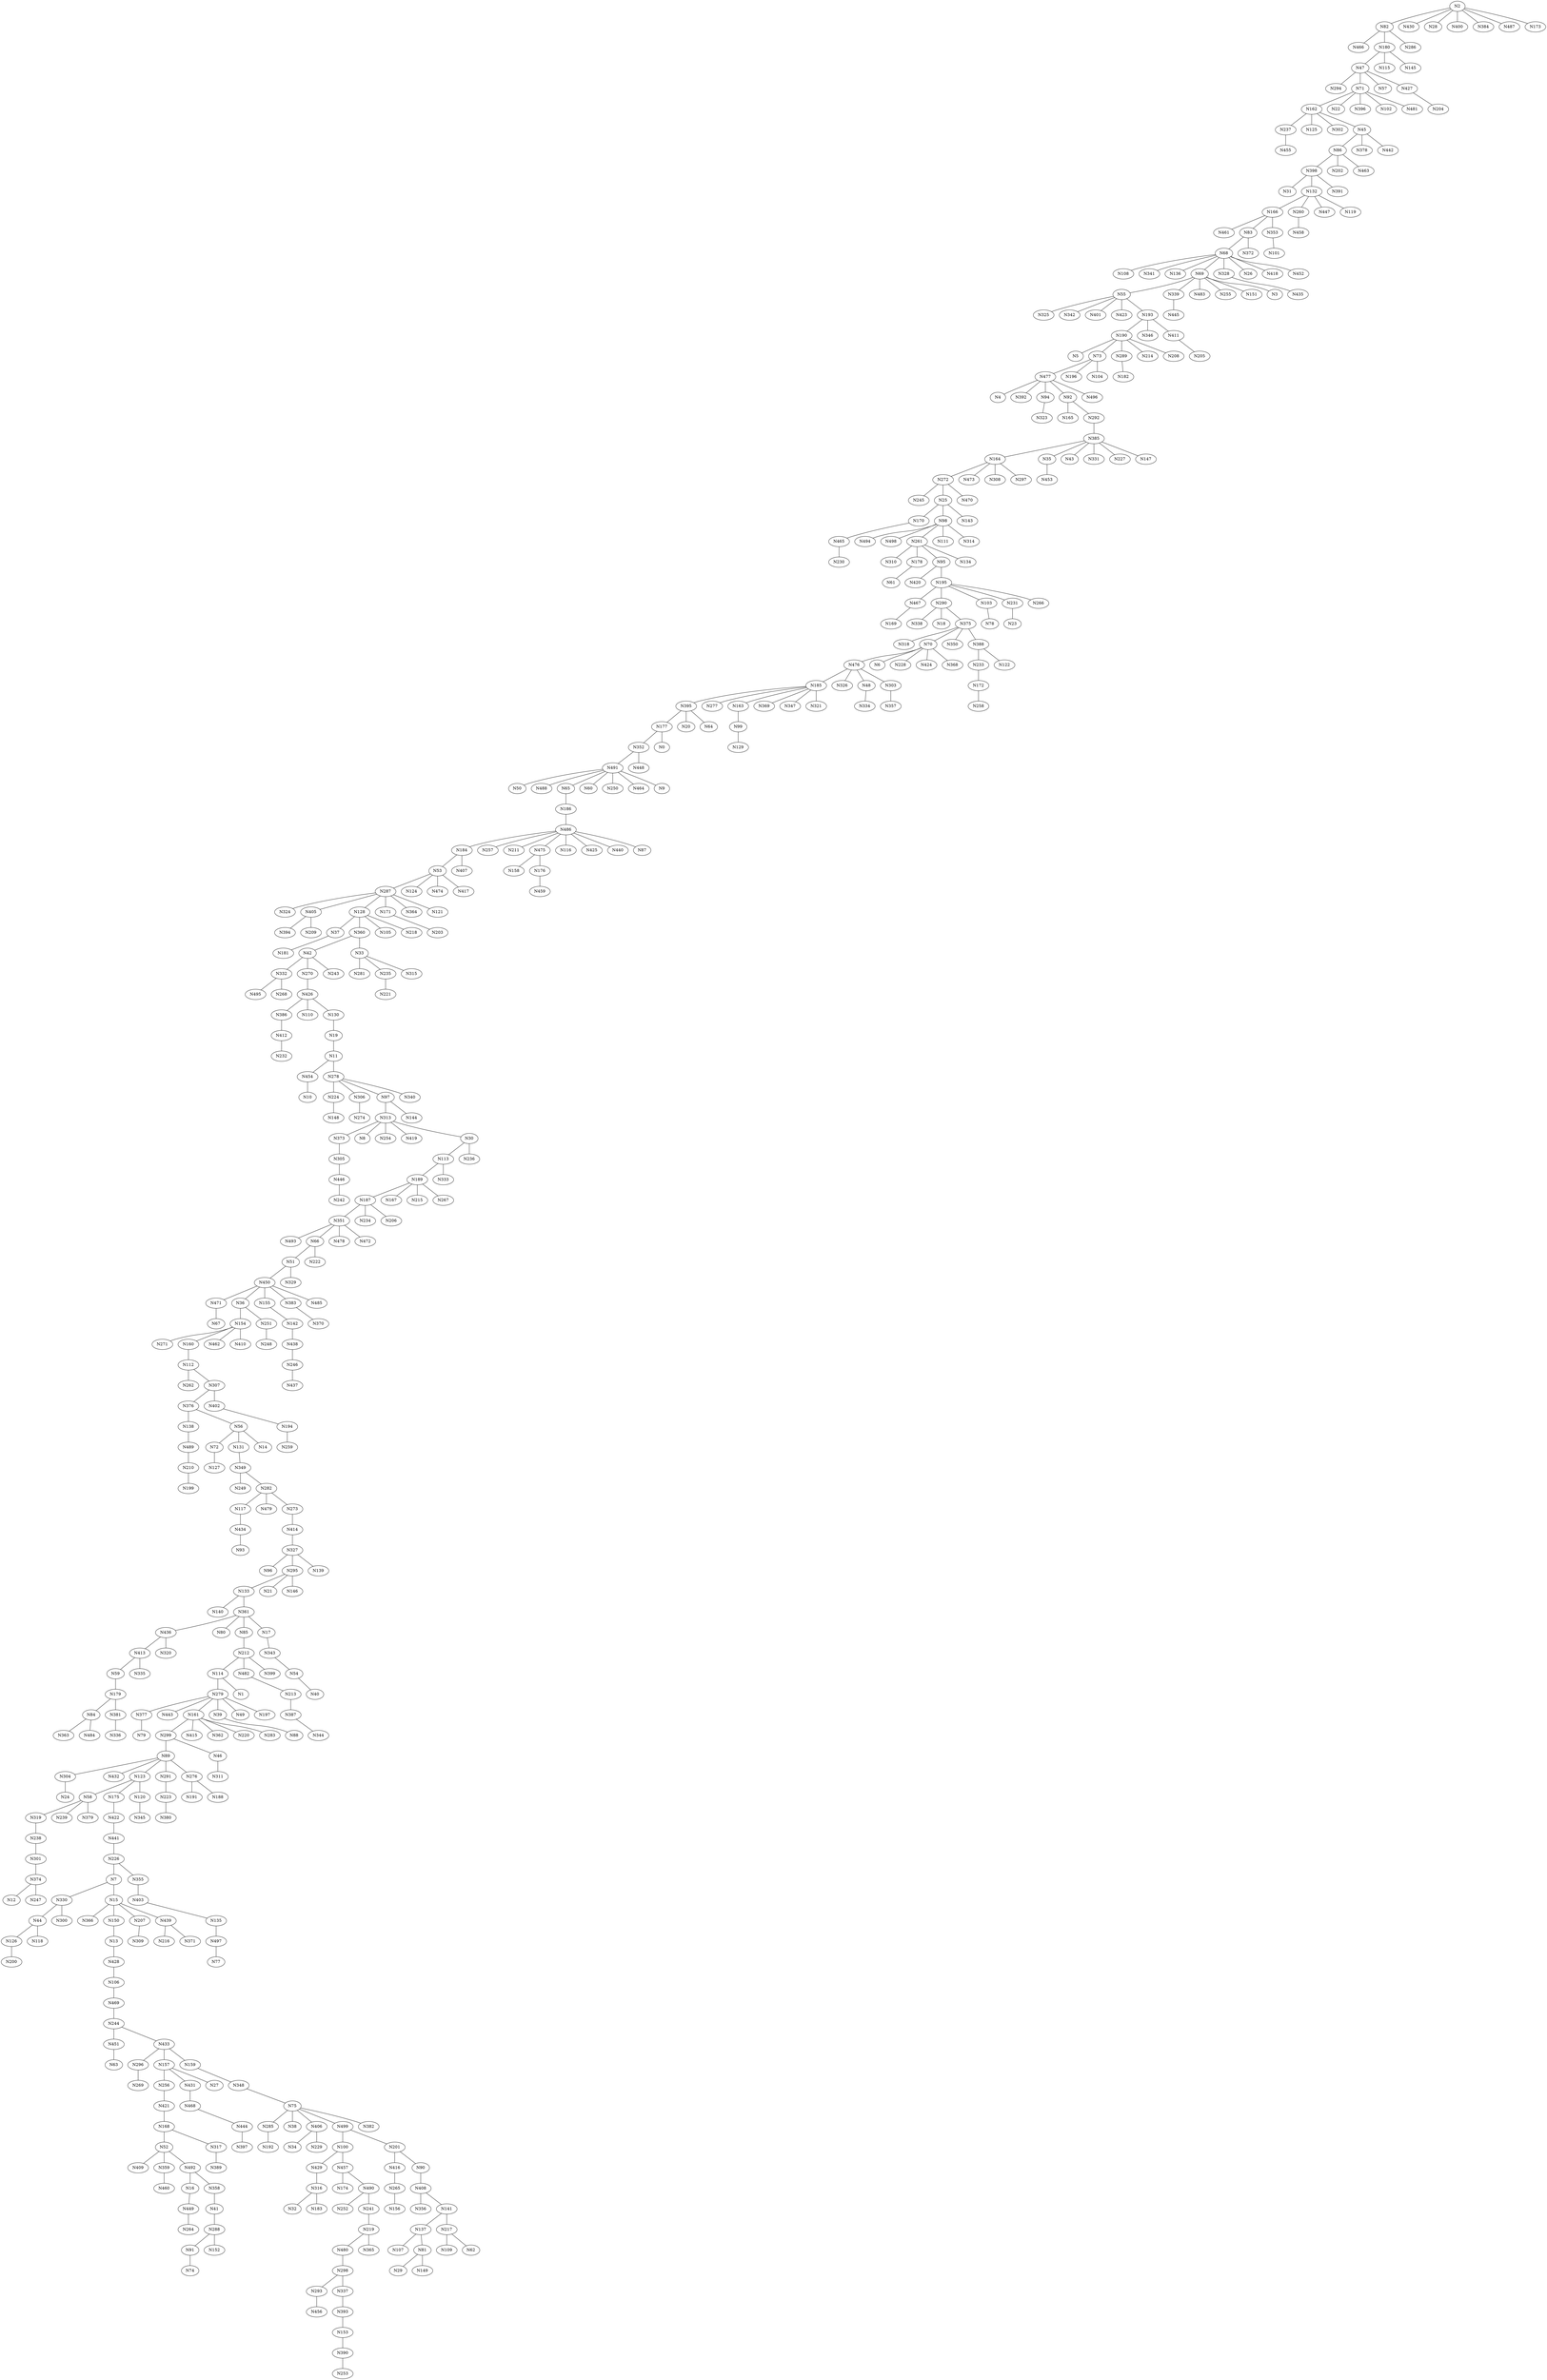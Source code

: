 Graph G {
	N135--N497[weight=28];
	N68--N108[weight=3];
	N451--N63[weight=9];
	N68--N341[weight=41];
	N433--N296[weight=40];
	N408--N356[weight=38];
	N53--N287[weight=16];
	N114--N279[weight=44];
	N395--N177[weight=36];
	N279--N377[weight=16];
	N486--N184[weight=10];
	N373--N305[weight=30];
	N52--N409[weight=2];
	N454--N10[weight=45];
	N170--N465[weight=4];
	N7--N330[weight=50];
	N15--N366[weight=39];
	N82--N466[weight=46];
	N374--N12[weight=6];
	N386--N412[weight=21];
	N429--N316[weight=21];
	N2--N430[weight=37];
	N226--N355[weight=30];
	N316--N32[weight=30];
	N433--N157[weight=50];
	N433--N159[weight=8];
	N42--N332[weight=4];
	N298--N293[weight=11];
	N467--N169[weight=15];
	N213--N387[weight=38];
	N2--N28[weight=23];
	N349--N249[weight=38];
	N162--N237[weight=14];
	N89--N304[weight=6];
	N352--N491[weight=35];
	N154--N271[weight=15];
	N68--N136[weight=6];
	N285--N192[weight=36];
	N376--N138[weight=41];
	N395--N20[weight=43];
	N89--N432[weight=5];
	N75--N38[weight=34];
	N287--N324[weight=28];
	N272--N245[weight=8];
	N154--N160[weight=3];
	N162--N125[weight=29];
	N279--N443[weight=10];
	N359--N460[weight=8];
	N47--N294[weight=22];
	N422--N441[weight=27];
	N224--N148[weight=35];
	N486--N257[weight=13];
	N53--N124[weight=20];
	N398--N31[weight=14];
	N2--N400[weight=12];
	N290--N338[weight=31];
	N15--N150[weight=48];
	N446--N242[weight=36];
	N282--N117[weight=49];
	N282--N479[weight=35];
	N133--N140[weight=30];
	N47--N71[weight=49];
	N469--N244[weight=3];
	N137--N107[weight=39];
	N164--N473[weight=32];
	N313--N8[weight=27];
	N123--N58[weight=5];
	N207--N309[weight=8];
	N194--N259[weight=6];
	N53--N474[weight=19];
	N413--N59[weight=44];
	N37--N181[weight=10];
	N55--N325[weight=42];
	N349--N282[weight=15];
	N492--N16[weight=49];
	N98--N494[weight=10];
	N98--N498[weight=32];
	N296--N269[weight=29];
	N47--N57[weight=1];
	N471--N67[weight=46];
	N251--N248[weight=16];
	N168--N52[weight=43];
	N390--N253[weight=40];
	N290--N18[weight=13];
	N175--N422[weight=28];
	N408--N141[weight=2];
	N190--N5[weight=45];
	N457--N174[weight=46];
	N98--N261[weight=31];
	N287--N405[weight=1];
	N261--N310[weight=34];
	N100--N429[weight=37];
	N112--N262[weight=48];
	N141--N137[weight=37];
	N71--N22[weight=2];
	N438--N246[weight=13];
	N55--N342[weight=43];
	N190--N73[weight=4];
	N299--N89[weight=43];
	N189--N187[weight=11];
	N86--N202[weight=36];
	N374--N247[weight=38];
	N486--N211[weight=13];
	N2--N82[weight=48];
	N273--N414[weight=48];
	N52--N359[weight=32];
	N160--N112[weight=39];
	N98--N111[weight=46];
	N159--N348[weight=6];
	N138--N489[weight=48];
	N166--N461[weight=27];
	N106--N469[weight=2];
	N477--N4[weight=41];
	N477--N392[weight=2];
	N330--N44[weight=36];
	N68--N69[weight=23];
	N81--N29[weight=8];
	N89--N291[weight=49];
	N261--N178[weight=35];
	N278--N306[weight=7];
	N97--N144[weight=48];
	N330--N300[weight=49];
	N82--N180[weight=40];
	N439--N216[weight=30];
	N36--N154[weight=30];
	N162--N302[weight=6];
	N55--N401[weight=26];
	N84--N363[weight=1];
	N84--N484[weight=5];
	N94--N323[weight=33];
	N83--N68[weight=42];
	N313--N254[weight=29];
	N486--N475[weight=24];
	N313--N373[weight=18];
	N307--N376[weight=15];
	N491--N50[weight=12];
	N486--N116[weight=32];
	N100--N457[weight=15];
	N25--N98[weight=36];
	N189--N167[weight=46];
	N328--N435[weight=11];
	N427--N204[weight=22];
	N44--N126[weight=15];
	N416--N265[weight=37];
	N375--N318[weight=22];
	N86--N463[weight=42];
	N45--N378[weight=21];
	N103--N78[weight=24];
	N157--N256[weight=35];
	N2--N384[weight=18];
	N217--N109[weight=28];
	N95--N420[weight=9];
	N476--N185[weight=8];
	N491--N488[weight=22];
	N491--N65[weight=38];
	N491--N60[weight=7];
	N492--N358[weight=37];
	N82--N286[weight=45];
	N231--N23[weight=41];
	N113--N333[weight=42];
	N89--N276[weight=26];
	N161--N415[weight=36];
	N385--N35[weight=43];
	N377--N79[weight=43];
	N491--N250[weight=5];
	N55--N423[weight=38];
	N272--N25[weight=26];
	N306--N274[weight=24];
	N153--N390[weight=35];
	N299--N46[weight=24];
	N375--N70[weight=5];
	N304--N24[weight=15];
	N431--N468[weight=28];
	N475--N158[weight=2];
	N2--N487[weight=40];
	N89--N123[weight=26];
	N441--N226[weight=26];
	N98--N314[weight=45];
	N385--N43[weight=11];
	N212--N114[weight=15];
	N42--N270[weight=43];
	N272--N470[weight=7];
	N491--N464[weight=42];
	N490--N252[weight=33];
	N317--N389[weight=48];
	N436--N413[weight=21];
	N486--N425[weight=42];
	N161--N362[weight=48];
	N319--N238[weight=27];
	N261--N134[weight=38];
	N92--N165[weight=17];
	N195--N290[weight=15];
	N426--N110[weight=45];
	N51--N450[weight=2];
	N44--N118[weight=29];
	N179--N84[weight=35];
	N154--N462[weight=4];
	N226--N7[weight=48];
	N490--N241[weight=22];
	N51--N329[weight=46];
	N97--N313[weight=47];
	N450--N36[weight=18];
	N164--N308[weight=39];
	N184--N53[weight=29];
	N279--N39[weight=31];
	N161--N220[weight=21];
	N70--N6[weight=16];
	N375--N350[weight=23];
	N426--N386[weight=44];
	N475--N176[weight=48];
	N112--N307[weight=5];
	N86--N398[weight=38];
	N53--N417[weight=44];
	N486--N440[weight=5];
	N91--N74[weight=37];
	N47--N427[weight=32];
	N477--N496[weight=24];
	N426--N130[weight=9];
	N395--N64[weight=25];
	N212--N482[weight=31];
	N279--N49[weight=33];
	N428--N106[weight=28];
	N327--N96[weight=3];
	N381--N336[weight=8];
	N42--N243[weight=6];
	N45--N442[weight=5];
	N46--N311[weight=49];
	N36--N251[weight=4];
	N117--N434[weight=28];
	N128--N37[weight=48];
	N219--N480[weight=11];
	N157--N27[weight=26];
	N171--N203[weight=32];
	N113--N189[weight=21];
	N33--N281[weight=45];
	N128--N360[weight=11];
	N385--N331[weight=47];
	N16--N449[weight=1];
	N219--N365[weight=21];
	N162--N45[weight=27];
	N265--N156[weight=3];
	N436--N320[weight=31];
	N81--N149[weight=16];
	N212--N399[weight=32];
	N480--N298[weight=5];
	N157--N431[weight=16];
	N486--N87[weight=33];
	N65--N186[weight=27];
	N177--N0[weight=31];
	N189--N215[weight=22];
	N178--N61[weight=3];
	N476--N326[weight=46];
	N307--N402[weight=36];
	N161--N283[weight=12];
	N217--N62[weight=30];
	N193--N190[weight=30];
	N69--N339[weight=49];
	N241--N219[weight=48];
	N351--N493[weight=3];
	N385--N227[weight=17];
	N70--N228[weight=14];
	N73--N196[weight=10];
	N25--N170[weight=33];
	N210--N199[weight=33];
	N421--N168[weight=43];
	N360--N42[weight=26];
	N327--N295[weight=50];
	N313--N419[weight=39];
	N92--N292[weight=49];
	N339--N445[weight=42];
	N35--N453[weight=43];
	N45--N86[weight=20];
	N166--N83[weight=15];
	N123--N120[weight=34];
	N41--N288[weight=9];
	N48--N334[weight=11];
	N195--N266[weight=35];
	N155--N142[weight=4];
	N482--N213[weight=7];
	N360--N33[weight=49];
	N288--N91[weight=14];
	N59--N179[weight=19];
	N270--N426[weight=50];
	N361--N80[weight=9];
	N114--N1[weight=21];
	N361--N85[weight=41];
	N343--N54[weight=15];
	N137--N81[weight=16];
	N375--N388[weight=50];
	N489--N210[weight=35];
	N305--N446[weight=26];
	N176--N459[weight=5];
	N184--N407[weight=41];
	N179--N381[weight=34];
	N83--N372[weight=33];
	N189--N267[weight=44];
	N303--N357[weight=36];
	N190--N289[weight=50];
	N99--N129[weight=22];
	N406--N34[weight=28];
	N69--N483[weight=39];
	N260--N458[weight=24];
	N332--N495[weight=18];
	N19--N11[weight=36];
	N187--N351[weight=34];
	N405--N394[weight=25];
	N187--N234[weight=8];
	N316--N183[weight=36];
	N75--N285[weight=30];
	N70--N424[weight=3];
	N278--N340[weight=6];
	N154--N410[weight=32];
	N468--N444[weight=1];
	N439--N371[weight=35];
	N68--N26[weight=33];
	N168--N317[weight=17];
	N278--N224[weight=49];
	N33--N235[weight=47];
	N132--N166[weight=29];
	N69--N255[weight=6];
	N25--N143[weight=21];
	N383--N370[weight=22];
	N295--N21[weight=7];
	N450--N485[weight=48];
	N11--N454[weight=46];
	N385--N147[weight=24];
	N13--N428[weight=16];
	N289--N182[weight=16];
	N185--N277[weight=5];
	N387--N344[weight=2];
	N195--N231[weight=4];
	N185--N395[weight=2];
	N327--N139[weight=31];
	N52--N492[weight=8];
	N30--N113[weight=38];
	N450--N471[weight=37];
	N30--N236[weight=46];
	N223--N380[weight=4];
	N85--N212[weight=31];
	N75--N499[weight=33];
	N256--N421[weight=15];
	N491--N9[weight=41];
	N58--N319[weight=3];
	N75--N382[weight=14];
	N195--N467[weight=40];
	N195--N103[weight=1];
	N201--N90[weight=18];
	N476--N303[weight=12];
	N185--N163[weight=5];
	N120--N345[weight=37];
	N161--N299[weight=45];
	N166--N353[weight=39];
	N69--N151[weight=5];
	N332--N268[weight=45];
	N2--N173[weight=41];
	N351--N66[weight=47];
	N55--N193[weight=44];
	N56--N72[weight=24];
	N288--N152[weight=26];
	N95--N195[weight=15];
	N413--N335[weight=45];
	N393--N153[weight=4];
	N180--N115[weight=32];
	N476--N48[weight=42];
	N497--N77[weight=43];
	N238--N301[weight=24];
	N237--N455[weight=5];
	N402--N194[weight=3];
	N291--N223[weight=27];
	N66--N51[weight=3];
	N499--N201[weight=31];
	N287--N171[weight=9];
	N172--N258[weight=35];
	N465--N230[weight=15];
	N244--N451[weight=8];
	N164--N272[weight=46];
	N193--N346[weight=45];
	N290--N375[weight=17];
	N72--N127[weight=29];
	N33--N315[weight=28];
	N73--N104[weight=39];
	N75--N406[weight=19];
	N187--N206[weight=36];
	N295--N146[weight=43];
	N39--N88[weight=23];
	N313--N30[weight=1];
	N123--N175[weight=46];
	N388--N233[weight=30];
	N126--N200[weight=46];
	N361--N17[weight=41];
	N298--N337[weight=48];
	N398--N391[weight=10];
	N73--N477[weight=19];
	N295--N133[weight=1];
	N186--N486[weight=19];
	N71--N162[weight=34];
	N133--N361[weight=46];
	N142--N438[weight=26];
	N348--N75[weight=3];
	N450--N155[weight=21];
	N499--N100[weight=13];
	N414--N327[weight=15];
	N130--N19[weight=22];
	N56--N131[weight=20];
	N282--N273[weight=27];
	N457--N490[weight=30];
	N388--N122[weight=23];
	N68--N418[weight=17];
	N90--N408[weight=20];
	N164--N297[weight=42];
	N185--N369[weight=11];
	N58--N239[weight=35];
	N412--N232[weight=24];
	N279--N197[weight=26];
	N477--N94[weight=30];
	N385--N164[weight=32];
	N132--N260[weight=5];
	N477--N92[weight=13];
	N450--N383[weight=26];
	N444--N397[weight=5];
	N141--N217[weight=38];
	N301--N374[weight=31];
	N180--N47[weight=34];
	N71--N396[weight=28];
	N293--N456[weight=20];
	N233--N172[weight=1];
	N150--N13[weight=25];
	N403--N135[weight=4];
	N398--N132[weight=7];
	N278--N97[weight=28];
	N279--N161[weight=11];
	N337--N393[weight=36];
	N15--N439[weight=44];
	N71--N102[weight=6];
	N177--N352[weight=20];
	N201--N416[weight=47];
	N353--N101[weight=18];
	N246--N437[weight=2];
	N58--N379[weight=28];
	N235--N221[weight=26];
	N185--N347[weight=5];
	N17--N343[weight=35];
	N405--N209[weight=6];
	N361--N436[weight=13];
	N163--N99[weight=34];
	N56--N14[weight=46];
	N15--N207[weight=4];
	N355--N403[weight=33];
	N132--N447[weight=21];
	N292--N385[weight=40];
	N66--N222[weight=20];
	N193--N411[weight=30];
	N70--N476[weight=40];
	N449--N264[weight=7];
	N131--N349[weight=7];
	N68--N328[weight=26];
	N128--N105[weight=50];
	N276--N191[weight=24];
	N352--N448[weight=50];
	N54--N40[weight=10];
	N406--N229[weight=23];
	N180--N145[weight=30];
	N190--N214[weight=25];
	N276--N188[weight=16];
	N69--N3[weight=44];
	N71--N481[weight=7];
	N411--N205[weight=24];
	N132--N119[weight=13];
	N261--N95[weight=21];
	N7--N15[weight=35];
	N358--N41[weight=12];
	N69--N55[weight=31];
	N70--N368[weight=47];
	N434--N93[weight=37];
	N185--N321[weight=50];
	N376--N56[weight=5];
	N68--N452[weight=12];
	N128--N218[weight=1];
	N244--N433[weight=4];
	N351--N478[weight=24];
	N287--N128[weight=8];
	N190--N208[weight=45];
	N351--N472[weight=50];
	N287--N364[weight=11];
	N287--N121[weight=31];
	N11--N278[weight=47];
}